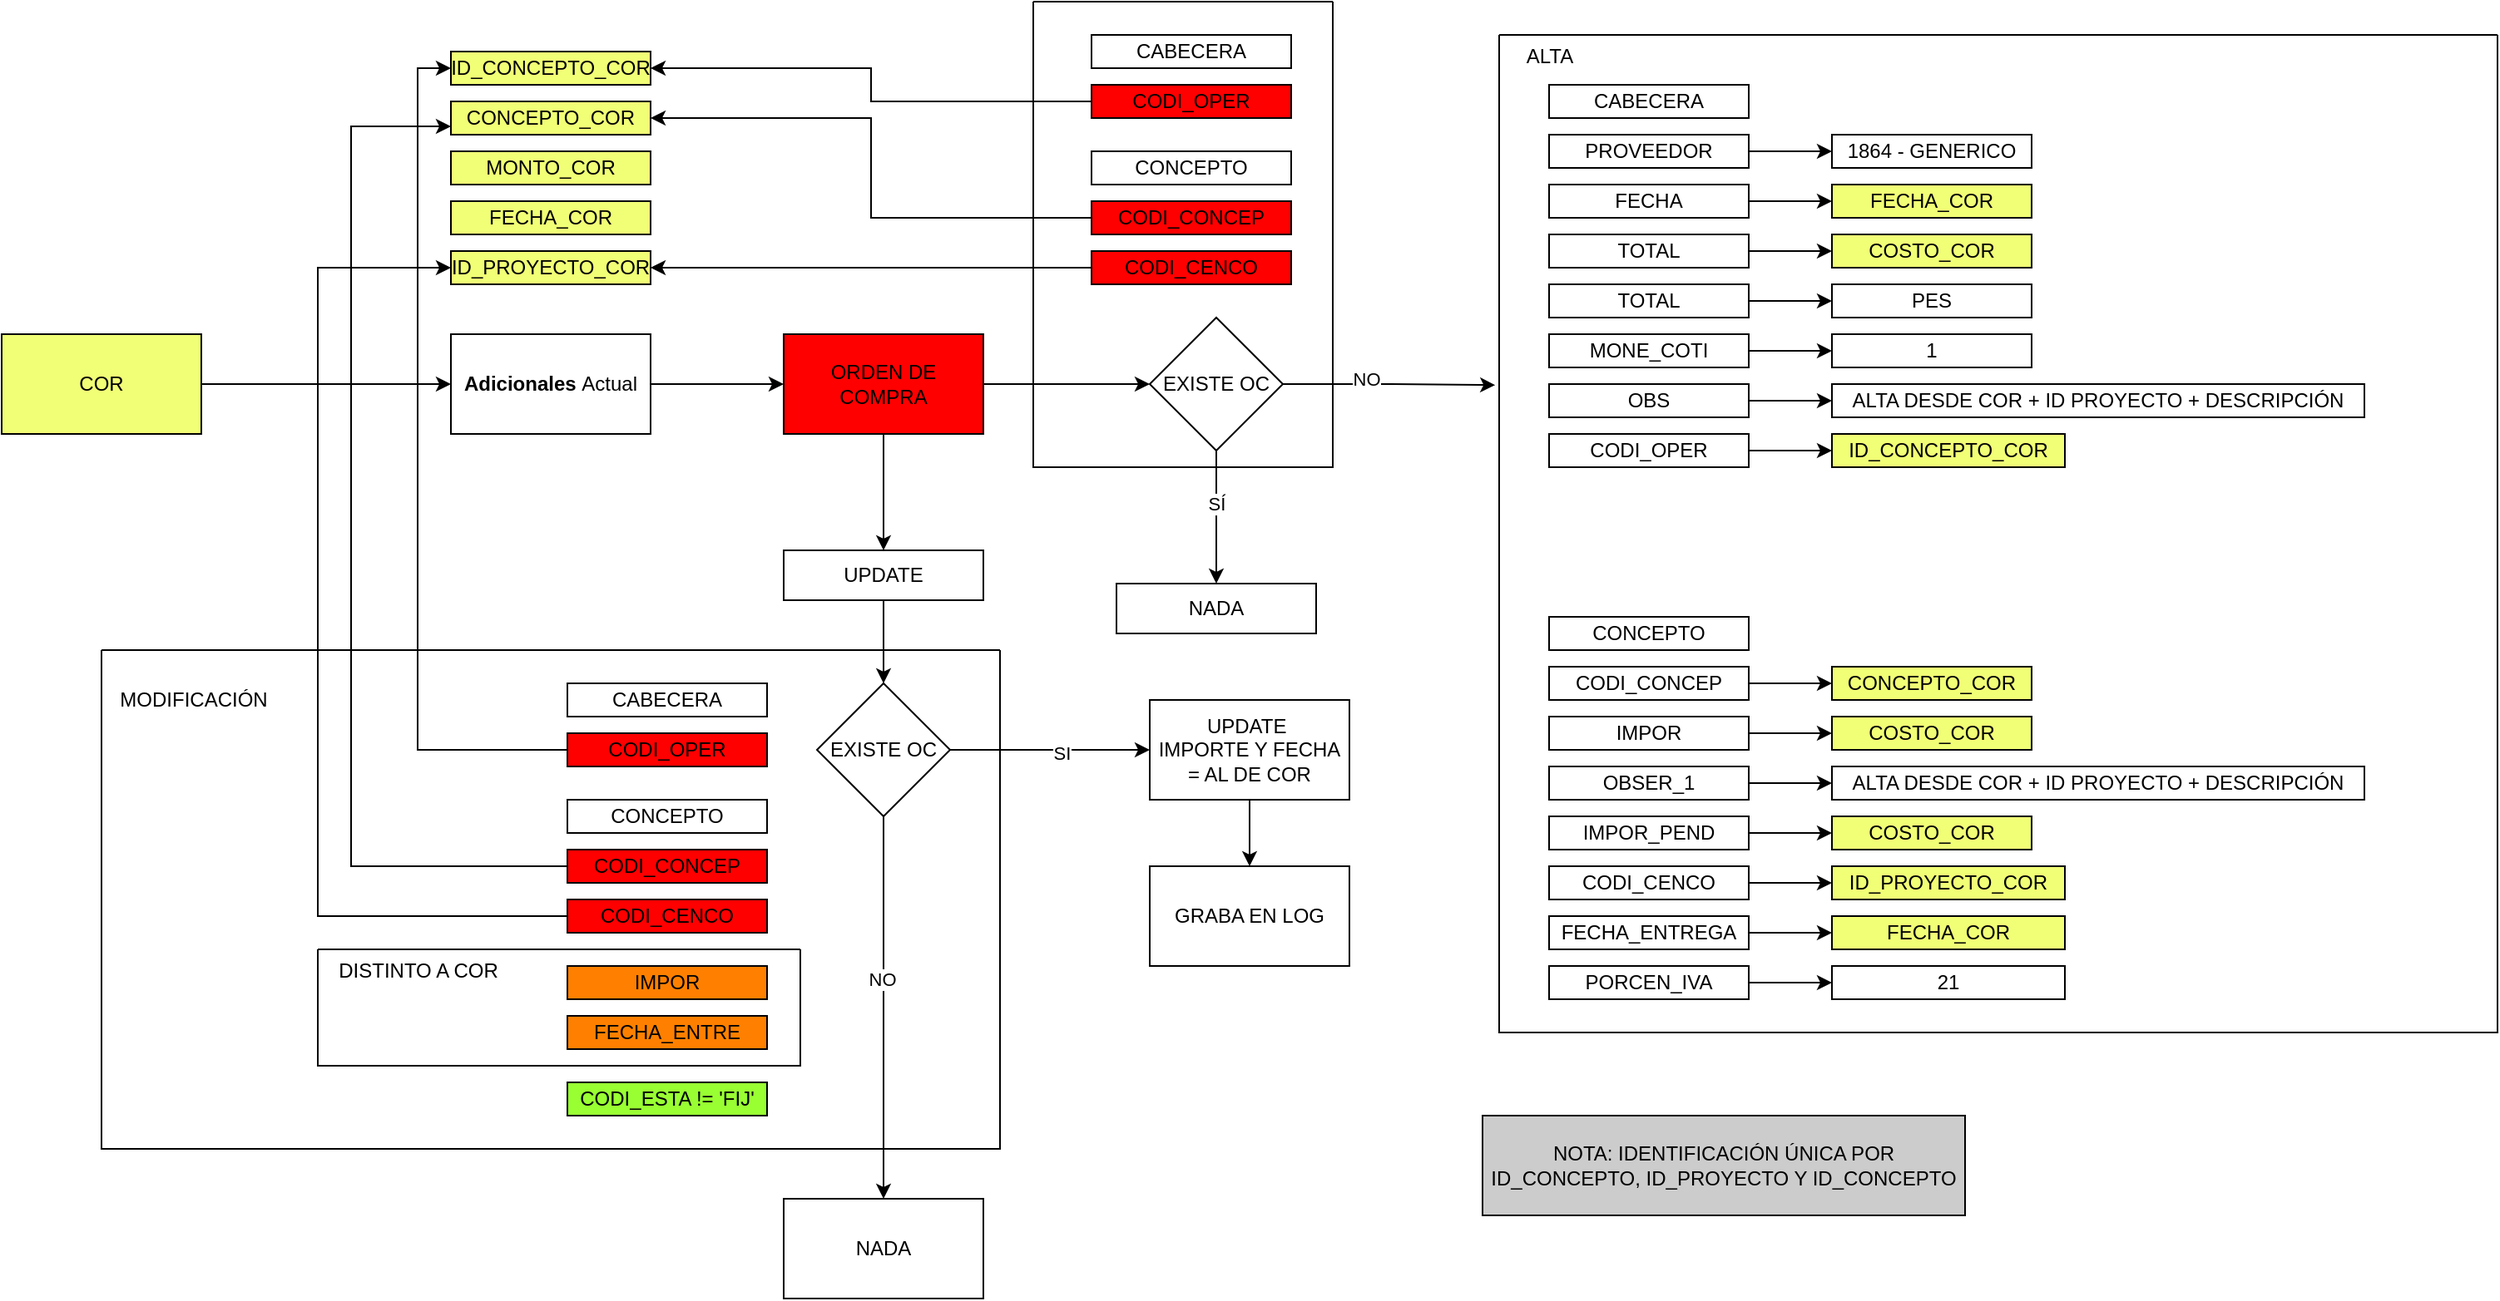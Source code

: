 <mxfile version="28.0.3">
  <diagram name="Página-1" id="r7l1u3RDz2-4YHDlYDC-">
    <mxGraphModel dx="2657" dy="803" grid="1" gridSize="10" guides="1" tooltips="1" connect="1" arrows="1" fold="1" page="1" pageScale="1" pageWidth="827" pageHeight="1169" math="0" shadow="0">
      <root>
        <mxCell id="0" />
        <mxCell id="1" parent="0" />
        <mxCell id="SwZLDfp5_8P3MuFKGHGy-4" style="edgeStyle=orthogonalEdgeStyle;rounded=0;orthogonalLoop=1;jettySize=auto;html=1;entryX=0;entryY=0.5;entryDx=0;entryDy=0;" edge="1" parent="1" source="SwZLDfp5_8P3MuFKGHGy-1" target="SwZLDfp5_8P3MuFKGHGy-3">
          <mxGeometry relative="1" as="geometry" />
        </mxCell>
        <mxCell id="SwZLDfp5_8P3MuFKGHGy-1" value="COR" style="rounded=0;whiteSpace=wrap;html=1;fillColor=#F1FF76;" vertex="1" parent="1">
          <mxGeometry x="-10" y="230" width="120" height="60" as="geometry" />
        </mxCell>
        <mxCell id="SwZLDfp5_8P3MuFKGHGy-7" value="" style="edgeStyle=orthogonalEdgeStyle;rounded=0;orthogonalLoop=1;jettySize=auto;html=1;" edge="1" parent="1" source="SwZLDfp5_8P3MuFKGHGy-3" target="SwZLDfp5_8P3MuFKGHGy-6">
          <mxGeometry relative="1" as="geometry" />
        </mxCell>
        <mxCell id="SwZLDfp5_8P3MuFKGHGy-3" value="&lt;b&gt;Adicionales &lt;/b&gt;Actual" style="rounded=0;whiteSpace=wrap;html=1;" vertex="1" parent="1">
          <mxGeometry x="260" y="230" width="120" height="60" as="geometry" />
        </mxCell>
        <mxCell id="SwZLDfp5_8P3MuFKGHGy-61" style="edgeStyle=orthogonalEdgeStyle;rounded=0;orthogonalLoop=1;jettySize=auto;html=1;entryX=0;entryY=0.5;entryDx=0;entryDy=0;" edge="1" parent="1" source="SwZLDfp5_8P3MuFKGHGy-6" target="SwZLDfp5_8P3MuFKGHGy-59">
          <mxGeometry relative="1" as="geometry" />
        </mxCell>
        <mxCell id="SwZLDfp5_8P3MuFKGHGy-81" style="edgeStyle=orthogonalEdgeStyle;rounded=0;orthogonalLoop=1;jettySize=auto;html=1;entryX=0.5;entryY=0;entryDx=0;entryDy=0;" edge="1" parent="1" source="SwZLDfp5_8P3MuFKGHGy-6" target="SwZLDfp5_8P3MuFKGHGy-80">
          <mxGeometry relative="1" as="geometry" />
        </mxCell>
        <mxCell id="SwZLDfp5_8P3MuFKGHGy-6" value="ORDEN DE COMPRA" style="whiteSpace=wrap;html=1;rounded=0;fillColor=#FF0000;" vertex="1" parent="1">
          <mxGeometry x="460" y="230" width="120" height="60" as="geometry" />
        </mxCell>
        <mxCell id="SwZLDfp5_8P3MuFKGHGy-8" value="CONCEPTO_COR" style="rounded=0;whiteSpace=wrap;html=1;fillColor=#F1FF76;" vertex="1" parent="1">
          <mxGeometry x="260" y="90" width="120" height="20" as="geometry" />
        </mxCell>
        <mxCell id="SwZLDfp5_8P3MuFKGHGy-9" value="ID_CONCEPTO_COR" style="rounded=0;whiteSpace=wrap;html=1;fillColor=#F1FF76;" vertex="1" parent="1">
          <mxGeometry x="260" y="60" width="120" height="20" as="geometry" />
        </mxCell>
        <mxCell id="SwZLDfp5_8P3MuFKGHGy-10" value="MONTO_COR" style="rounded=0;whiteSpace=wrap;html=1;fillColor=#F1FF76;" vertex="1" parent="1">
          <mxGeometry x="260" y="120" width="120" height="20" as="geometry" />
        </mxCell>
        <mxCell id="SwZLDfp5_8P3MuFKGHGy-11" value="FECHA_COR" style="rounded=0;whiteSpace=wrap;html=1;fillColor=#F1FF76;" vertex="1" parent="1">
          <mxGeometry x="260" y="150" width="120" height="20" as="geometry" />
        </mxCell>
        <mxCell id="SwZLDfp5_8P3MuFKGHGy-12" value="CABECERA" style="rounded=0;whiteSpace=wrap;html=1;" vertex="1" parent="1">
          <mxGeometry x="920" y="80" width="120" height="20" as="geometry" />
        </mxCell>
        <mxCell id="SwZLDfp5_8P3MuFKGHGy-14" style="edgeStyle=orthogonalEdgeStyle;rounded=0;orthogonalLoop=1;jettySize=auto;html=1;entryX=0;entryY=0.5;entryDx=0;entryDy=0;" edge="1" parent="1" source="SwZLDfp5_8P3MuFKGHGy-15" target="SwZLDfp5_8P3MuFKGHGy-16">
          <mxGeometry relative="1" as="geometry" />
        </mxCell>
        <mxCell id="SwZLDfp5_8P3MuFKGHGy-15" value="PROVEEDOR" style="rounded=0;whiteSpace=wrap;html=1;" vertex="1" parent="1">
          <mxGeometry x="920" y="110" width="120" height="20" as="geometry" />
        </mxCell>
        <mxCell id="SwZLDfp5_8P3MuFKGHGy-16" value="1864 - GENERICO" style="rounded=0;whiteSpace=wrap;html=1;" vertex="1" parent="1">
          <mxGeometry x="1090" y="110" width="120" height="20" as="geometry" />
        </mxCell>
        <mxCell id="SwZLDfp5_8P3MuFKGHGy-17" style="edgeStyle=orthogonalEdgeStyle;rounded=0;orthogonalLoop=1;jettySize=auto;html=1;entryX=0;entryY=0.5;entryDx=0;entryDy=0;" edge="1" parent="1" source="SwZLDfp5_8P3MuFKGHGy-18" target="SwZLDfp5_8P3MuFKGHGy-19">
          <mxGeometry relative="1" as="geometry" />
        </mxCell>
        <mxCell id="SwZLDfp5_8P3MuFKGHGy-18" value="FECHA" style="rounded=0;whiteSpace=wrap;html=1;" vertex="1" parent="1">
          <mxGeometry x="920" y="140" width="120" height="20" as="geometry" />
        </mxCell>
        <mxCell id="SwZLDfp5_8P3MuFKGHGy-19" value="FECHA_COR" style="rounded=0;whiteSpace=wrap;html=1;fillColor=#F1FF76;" vertex="1" parent="1">
          <mxGeometry x="1090" y="140" width="120" height="20" as="geometry" />
        </mxCell>
        <mxCell id="SwZLDfp5_8P3MuFKGHGy-20" style="edgeStyle=orthogonalEdgeStyle;rounded=0;orthogonalLoop=1;jettySize=auto;html=1;entryX=0;entryY=0.5;entryDx=0;entryDy=0;" edge="1" parent="1" source="SwZLDfp5_8P3MuFKGHGy-21" target="SwZLDfp5_8P3MuFKGHGy-22">
          <mxGeometry relative="1" as="geometry" />
        </mxCell>
        <mxCell id="SwZLDfp5_8P3MuFKGHGy-21" value="TOTAL" style="rounded=0;whiteSpace=wrap;html=1;" vertex="1" parent="1">
          <mxGeometry x="920" y="170" width="120" height="20" as="geometry" />
        </mxCell>
        <mxCell id="SwZLDfp5_8P3MuFKGHGy-22" value="COSTO_COR" style="rounded=0;whiteSpace=wrap;html=1;fillColor=#F1FF76;" vertex="1" parent="1">
          <mxGeometry x="1090" y="170" width="120" height="20" as="geometry" />
        </mxCell>
        <mxCell id="SwZLDfp5_8P3MuFKGHGy-23" style="edgeStyle=orthogonalEdgeStyle;rounded=0;orthogonalLoop=1;jettySize=auto;html=1;entryX=0;entryY=0.5;entryDx=0;entryDy=0;" edge="1" parent="1" source="SwZLDfp5_8P3MuFKGHGy-24" target="SwZLDfp5_8P3MuFKGHGy-25">
          <mxGeometry relative="1" as="geometry" />
        </mxCell>
        <mxCell id="SwZLDfp5_8P3MuFKGHGy-24" value="TOTAL" style="rounded=0;whiteSpace=wrap;html=1;" vertex="1" parent="1">
          <mxGeometry x="920" y="200" width="120" height="20" as="geometry" />
        </mxCell>
        <mxCell id="SwZLDfp5_8P3MuFKGHGy-25" value="PES" style="rounded=0;whiteSpace=wrap;html=1;" vertex="1" parent="1">
          <mxGeometry x="1090" y="200" width="120" height="20" as="geometry" />
        </mxCell>
        <mxCell id="SwZLDfp5_8P3MuFKGHGy-26" style="edgeStyle=orthogonalEdgeStyle;rounded=0;orthogonalLoop=1;jettySize=auto;html=1;entryX=0;entryY=0.5;entryDx=0;entryDy=0;" edge="1" parent="1" source="SwZLDfp5_8P3MuFKGHGy-27" target="SwZLDfp5_8P3MuFKGHGy-28">
          <mxGeometry relative="1" as="geometry" />
        </mxCell>
        <mxCell id="SwZLDfp5_8P3MuFKGHGy-27" value="MONE_COTI" style="rounded=0;whiteSpace=wrap;html=1;" vertex="1" parent="1">
          <mxGeometry x="920" y="230" width="120" height="20" as="geometry" />
        </mxCell>
        <mxCell id="SwZLDfp5_8P3MuFKGHGy-28" value="1" style="rounded=0;whiteSpace=wrap;html=1;" vertex="1" parent="1">
          <mxGeometry x="1090" y="230" width="120" height="20" as="geometry" />
        </mxCell>
        <mxCell id="SwZLDfp5_8P3MuFKGHGy-29" style="edgeStyle=orthogonalEdgeStyle;rounded=0;orthogonalLoop=1;jettySize=auto;html=1;entryX=0;entryY=0.5;entryDx=0;entryDy=0;" edge="1" parent="1" source="SwZLDfp5_8P3MuFKGHGy-30" target="SwZLDfp5_8P3MuFKGHGy-31">
          <mxGeometry relative="1" as="geometry" />
        </mxCell>
        <mxCell id="SwZLDfp5_8P3MuFKGHGy-30" value="OBS" style="rounded=0;whiteSpace=wrap;html=1;" vertex="1" parent="1">
          <mxGeometry x="920" y="260" width="120" height="20" as="geometry" />
        </mxCell>
        <mxCell id="SwZLDfp5_8P3MuFKGHGy-31" value="ALTA DESDE COR + ID PROYECTO + DESCRIPCIÓN" style="rounded=0;whiteSpace=wrap;html=1;" vertex="1" parent="1">
          <mxGeometry x="1090" y="260" width="320" height="20" as="geometry" />
        </mxCell>
        <mxCell id="SwZLDfp5_8P3MuFKGHGy-53" value="" style="swimlane;startSize=0;" vertex="1" parent="1">
          <mxGeometry x="890" y="50" width="600" height="600" as="geometry" />
        </mxCell>
        <mxCell id="SwZLDfp5_8P3MuFKGHGy-13" value="CONCEPTO" style="rounded=0;whiteSpace=wrap;html=1;" vertex="1" parent="SwZLDfp5_8P3MuFKGHGy-53">
          <mxGeometry x="30" y="350" width="120" height="20" as="geometry" />
        </mxCell>
        <mxCell id="SwZLDfp5_8P3MuFKGHGy-32" style="edgeStyle=orthogonalEdgeStyle;rounded=0;orthogonalLoop=1;jettySize=auto;html=1;entryX=0;entryY=0.5;entryDx=0;entryDy=0;" edge="1" parent="SwZLDfp5_8P3MuFKGHGy-53" source="SwZLDfp5_8P3MuFKGHGy-33" target="SwZLDfp5_8P3MuFKGHGy-34">
          <mxGeometry relative="1" as="geometry" />
        </mxCell>
        <mxCell id="SwZLDfp5_8P3MuFKGHGy-33" value="CODI_CONCEP" style="rounded=0;whiteSpace=wrap;html=1;" vertex="1" parent="SwZLDfp5_8P3MuFKGHGy-53">
          <mxGeometry x="30" y="380" width="120" height="20" as="geometry" />
        </mxCell>
        <mxCell id="SwZLDfp5_8P3MuFKGHGy-34" value="CONCEPTO_COR" style="rounded=0;whiteSpace=wrap;html=1;fillColor=#F1FF76;" vertex="1" parent="SwZLDfp5_8P3MuFKGHGy-53">
          <mxGeometry x="200" y="380" width="120" height="20" as="geometry" />
        </mxCell>
        <mxCell id="SwZLDfp5_8P3MuFKGHGy-35" style="edgeStyle=orthogonalEdgeStyle;rounded=0;orthogonalLoop=1;jettySize=auto;html=1;entryX=0;entryY=0.5;entryDx=0;entryDy=0;" edge="1" parent="SwZLDfp5_8P3MuFKGHGy-53" source="SwZLDfp5_8P3MuFKGHGy-36" target="SwZLDfp5_8P3MuFKGHGy-37">
          <mxGeometry relative="1" as="geometry" />
        </mxCell>
        <mxCell id="SwZLDfp5_8P3MuFKGHGy-36" value="IMPOR" style="rounded=0;whiteSpace=wrap;html=1;" vertex="1" parent="SwZLDfp5_8P3MuFKGHGy-53">
          <mxGeometry x="30" y="410" width="120" height="20" as="geometry" />
        </mxCell>
        <mxCell id="SwZLDfp5_8P3MuFKGHGy-37" value="COSTO_COR" style="rounded=0;whiteSpace=wrap;html=1;fillColor=#F1FF76;" vertex="1" parent="SwZLDfp5_8P3MuFKGHGy-53">
          <mxGeometry x="200" y="410" width="120" height="20" as="geometry" />
        </mxCell>
        <mxCell id="SwZLDfp5_8P3MuFKGHGy-38" style="edgeStyle=orthogonalEdgeStyle;rounded=0;orthogonalLoop=1;jettySize=auto;html=1;entryX=0;entryY=0.5;entryDx=0;entryDy=0;" edge="1" parent="SwZLDfp5_8P3MuFKGHGy-53" source="SwZLDfp5_8P3MuFKGHGy-39" target="SwZLDfp5_8P3MuFKGHGy-40">
          <mxGeometry relative="1" as="geometry" />
        </mxCell>
        <mxCell id="SwZLDfp5_8P3MuFKGHGy-39" value="OBSER_1" style="rounded=0;whiteSpace=wrap;html=1;" vertex="1" parent="SwZLDfp5_8P3MuFKGHGy-53">
          <mxGeometry x="30" y="440" width="120" height="20" as="geometry" />
        </mxCell>
        <mxCell id="SwZLDfp5_8P3MuFKGHGy-40" value="ALTA DESDE COR + ID PROYECTO + DESCRIPCIÓN" style="rounded=0;whiteSpace=wrap;html=1;" vertex="1" parent="SwZLDfp5_8P3MuFKGHGy-53">
          <mxGeometry x="200" y="440" width="320" height="20" as="geometry" />
        </mxCell>
        <mxCell id="SwZLDfp5_8P3MuFKGHGy-41" style="edgeStyle=orthogonalEdgeStyle;rounded=0;orthogonalLoop=1;jettySize=auto;html=1;entryX=0;entryY=0.5;entryDx=0;entryDy=0;" edge="1" parent="SwZLDfp5_8P3MuFKGHGy-53" source="SwZLDfp5_8P3MuFKGHGy-42" target="SwZLDfp5_8P3MuFKGHGy-43">
          <mxGeometry relative="1" as="geometry" />
        </mxCell>
        <mxCell id="SwZLDfp5_8P3MuFKGHGy-42" value="IMPOR_PEND" style="rounded=0;whiteSpace=wrap;html=1;" vertex="1" parent="SwZLDfp5_8P3MuFKGHGy-53">
          <mxGeometry x="30" y="470" width="120" height="20" as="geometry" />
        </mxCell>
        <mxCell id="SwZLDfp5_8P3MuFKGHGy-43" value="COSTO_COR" style="rounded=0;whiteSpace=wrap;html=1;fillColor=#F1FF76;" vertex="1" parent="SwZLDfp5_8P3MuFKGHGy-53">
          <mxGeometry x="200" y="470" width="120" height="20" as="geometry" />
        </mxCell>
        <mxCell id="SwZLDfp5_8P3MuFKGHGy-44" style="edgeStyle=orthogonalEdgeStyle;rounded=0;orthogonalLoop=1;jettySize=auto;html=1;entryX=0;entryY=0.5;entryDx=0;entryDy=0;" edge="1" parent="SwZLDfp5_8P3MuFKGHGy-53" source="SwZLDfp5_8P3MuFKGHGy-45" target="SwZLDfp5_8P3MuFKGHGy-46">
          <mxGeometry relative="1" as="geometry" />
        </mxCell>
        <mxCell id="SwZLDfp5_8P3MuFKGHGy-45" value="CODI_CENCO" style="rounded=0;whiteSpace=wrap;html=1;" vertex="1" parent="SwZLDfp5_8P3MuFKGHGy-53">
          <mxGeometry x="30" y="500" width="120" height="20" as="geometry" />
        </mxCell>
        <mxCell id="SwZLDfp5_8P3MuFKGHGy-46" value="ID_PROYECTO_COR" style="rounded=0;whiteSpace=wrap;html=1;fillColor=#F1FF76;" vertex="1" parent="SwZLDfp5_8P3MuFKGHGy-53">
          <mxGeometry x="200" y="500" width="140" height="20" as="geometry" />
        </mxCell>
        <mxCell id="SwZLDfp5_8P3MuFKGHGy-47" style="edgeStyle=orthogonalEdgeStyle;rounded=0;orthogonalLoop=1;jettySize=auto;html=1;" edge="1" parent="SwZLDfp5_8P3MuFKGHGy-53" source="SwZLDfp5_8P3MuFKGHGy-48" target="SwZLDfp5_8P3MuFKGHGy-49">
          <mxGeometry relative="1" as="geometry" />
        </mxCell>
        <mxCell id="SwZLDfp5_8P3MuFKGHGy-48" value="FECHA_ENTREGA" style="rounded=0;whiteSpace=wrap;html=1;" vertex="1" parent="SwZLDfp5_8P3MuFKGHGy-53">
          <mxGeometry x="30" y="530" width="120" height="20" as="geometry" />
        </mxCell>
        <mxCell id="SwZLDfp5_8P3MuFKGHGy-49" value="FECHA_COR" style="rounded=0;whiteSpace=wrap;html=1;fillColor=#F1FF76;" vertex="1" parent="SwZLDfp5_8P3MuFKGHGy-53">
          <mxGeometry x="200" y="530" width="140" height="20" as="geometry" />
        </mxCell>
        <mxCell id="SwZLDfp5_8P3MuFKGHGy-50" style="edgeStyle=orthogonalEdgeStyle;rounded=0;orthogonalLoop=1;jettySize=auto;html=1;entryX=0;entryY=0.5;entryDx=0;entryDy=0;" edge="1" parent="SwZLDfp5_8P3MuFKGHGy-53" source="SwZLDfp5_8P3MuFKGHGy-51" target="SwZLDfp5_8P3MuFKGHGy-52">
          <mxGeometry relative="1" as="geometry" />
        </mxCell>
        <mxCell id="SwZLDfp5_8P3MuFKGHGy-51" value="PORCEN_IVA" style="rounded=0;whiteSpace=wrap;html=1;" vertex="1" parent="SwZLDfp5_8P3MuFKGHGy-53">
          <mxGeometry x="30" y="560" width="120" height="20" as="geometry" />
        </mxCell>
        <mxCell id="SwZLDfp5_8P3MuFKGHGy-52" value="21" style="rounded=0;whiteSpace=wrap;html=1;" vertex="1" parent="SwZLDfp5_8P3MuFKGHGy-53">
          <mxGeometry x="200" y="560" width="140" height="20" as="geometry" />
        </mxCell>
        <mxCell id="SwZLDfp5_8P3MuFKGHGy-56" style="edgeStyle=orthogonalEdgeStyle;rounded=0;orthogonalLoop=1;jettySize=auto;html=1;entryX=0;entryY=0.5;entryDx=0;entryDy=0;" edge="1" parent="SwZLDfp5_8P3MuFKGHGy-53" source="SwZLDfp5_8P3MuFKGHGy-54" target="SwZLDfp5_8P3MuFKGHGy-55">
          <mxGeometry relative="1" as="geometry" />
        </mxCell>
        <mxCell id="SwZLDfp5_8P3MuFKGHGy-54" value="CODI_OPER" style="rounded=0;whiteSpace=wrap;html=1;" vertex="1" parent="SwZLDfp5_8P3MuFKGHGy-53">
          <mxGeometry x="30" y="240" width="120" height="20" as="geometry" />
        </mxCell>
        <mxCell id="SwZLDfp5_8P3MuFKGHGy-55" value="ID_CONCEPTO_COR" style="rounded=0;whiteSpace=wrap;html=1;fillColor=#F1FF76;" vertex="1" parent="SwZLDfp5_8P3MuFKGHGy-53">
          <mxGeometry x="200" y="240" width="140" height="20" as="geometry" />
        </mxCell>
        <mxCell id="SwZLDfp5_8P3MuFKGHGy-74" style="edgeStyle=orthogonalEdgeStyle;rounded=0;orthogonalLoop=1;jettySize=auto;html=1;" edge="1" parent="1" source="SwZLDfp5_8P3MuFKGHGy-59">
          <mxGeometry relative="1" as="geometry">
            <mxPoint x="720" y="380" as="targetPoint" />
          </mxGeometry>
        </mxCell>
        <mxCell id="SwZLDfp5_8P3MuFKGHGy-75" value="SÍ" style="edgeLabel;html=1;align=center;verticalAlign=middle;resizable=0;points=[];" vertex="1" connectable="0" parent="SwZLDfp5_8P3MuFKGHGy-74">
          <mxGeometry x="-0.216" relative="1" as="geometry">
            <mxPoint as="offset" />
          </mxGeometry>
        </mxCell>
        <mxCell id="SwZLDfp5_8P3MuFKGHGy-59" value="EXISTE OC" style="rhombus;whiteSpace=wrap;html=1;" vertex="1" parent="1">
          <mxGeometry x="680" y="220" width="80" height="80" as="geometry" />
        </mxCell>
        <mxCell id="SwZLDfp5_8P3MuFKGHGy-62" value="CABECERA" style="rounded=0;whiteSpace=wrap;html=1;" vertex="1" parent="1">
          <mxGeometry x="645" y="50" width="120" height="20" as="geometry" />
        </mxCell>
        <mxCell id="SwZLDfp5_8P3MuFKGHGy-63" value="CONCEPTO" style="rounded=0;whiteSpace=wrap;html=1;" vertex="1" parent="1">
          <mxGeometry x="645" y="120" width="120" height="20" as="geometry" />
        </mxCell>
        <mxCell id="SwZLDfp5_8P3MuFKGHGy-65" style="edgeStyle=orthogonalEdgeStyle;rounded=0;orthogonalLoop=1;jettySize=auto;html=1;entryX=1;entryY=0.5;entryDx=0;entryDy=0;" edge="1" parent="1" source="SwZLDfp5_8P3MuFKGHGy-64" target="SwZLDfp5_8P3MuFKGHGy-9">
          <mxGeometry relative="1" as="geometry" />
        </mxCell>
        <mxCell id="SwZLDfp5_8P3MuFKGHGy-64" value="CODI_OPER" style="rounded=0;whiteSpace=wrap;html=1;fillColor=#FF0000;" vertex="1" parent="1">
          <mxGeometry x="645" y="80" width="120" height="20" as="geometry" />
        </mxCell>
        <mxCell id="SwZLDfp5_8P3MuFKGHGy-67" style="edgeStyle=orthogonalEdgeStyle;rounded=0;orthogonalLoop=1;jettySize=auto;html=1;entryX=1;entryY=0.5;entryDx=0;entryDy=0;" edge="1" parent="1" source="SwZLDfp5_8P3MuFKGHGy-66" target="SwZLDfp5_8P3MuFKGHGy-8">
          <mxGeometry relative="1" as="geometry" />
        </mxCell>
        <mxCell id="SwZLDfp5_8P3MuFKGHGy-66" value="CODI_CONCEP" style="rounded=0;whiteSpace=wrap;html=1;fillColor=#FF0000;" vertex="1" parent="1">
          <mxGeometry x="645" y="150" width="120" height="20" as="geometry" />
        </mxCell>
        <mxCell id="SwZLDfp5_8P3MuFKGHGy-70" style="edgeStyle=orthogonalEdgeStyle;rounded=0;orthogonalLoop=1;jettySize=auto;html=1;entryX=1;entryY=0.5;entryDx=0;entryDy=0;" edge="1" parent="1" source="SwZLDfp5_8P3MuFKGHGy-68" target="SwZLDfp5_8P3MuFKGHGy-69">
          <mxGeometry relative="1" as="geometry" />
        </mxCell>
        <mxCell id="SwZLDfp5_8P3MuFKGHGy-68" value="CODI_CENCO" style="rounded=0;whiteSpace=wrap;html=1;fillColor=#FF0000;" vertex="1" parent="1">
          <mxGeometry x="645" y="180" width="120" height="20" as="geometry" />
        </mxCell>
        <mxCell id="SwZLDfp5_8P3MuFKGHGy-69" value="ID_PROYECTO_COR" style="rounded=0;whiteSpace=wrap;html=1;fillColor=#F1FF76;" vertex="1" parent="1">
          <mxGeometry x="260" y="180" width="120" height="20" as="geometry" />
        </mxCell>
        <mxCell id="SwZLDfp5_8P3MuFKGHGy-72" style="edgeStyle=orthogonalEdgeStyle;rounded=0;orthogonalLoop=1;jettySize=auto;html=1;entryX=-0.004;entryY=0.351;entryDx=0;entryDy=0;entryPerimeter=0;" edge="1" parent="1" source="SwZLDfp5_8P3MuFKGHGy-59" target="SwZLDfp5_8P3MuFKGHGy-53">
          <mxGeometry relative="1" as="geometry" />
        </mxCell>
        <mxCell id="SwZLDfp5_8P3MuFKGHGy-73" value="NO" style="edgeLabel;html=1;align=center;verticalAlign=middle;resizable=0;points=[];" vertex="1" connectable="0" parent="SwZLDfp5_8P3MuFKGHGy-72">
          <mxGeometry x="-0.238" y="3" relative="1" as="geometry">
            <mxPoint x="1" as="offset" />
          </mxGeometry>
        </mxCell>
        <mxCell id="SwZLDfp5_8P3MuFKGHGy-109" style="edgeStyle=orthogonalEdgeStyle;rounded=0;orthogonalLoop=1;jettySize=auto;html=1;entryX=0;entryY=0.5;entryDx=0;entryDy=0;" edge="1" parent="1" source="SwZLDfp5_8P3MuFKGHGy-77" target="SwZLDfp5_8P3MuFKGHGy-108">
          <mxGeometry relative="1" as="geometry" />
        </mxCell>
        <mxCell id="SwZLDfp5_8P3MuFKGHGy-110" value="SI" style="edgeLabel;html=1;align=center;verticalAlign=middle;resizable=0;points=[];" vertex="1" connectable="0" parent="SwZLDfp5_8P3MuFKGHGy-109">
          <mxGeometry x="0.131" y="-2" relative="1" as="geometry">
            <mxPoint x="-1" as="offset" />
          </mxGeometry>
        </mxCell>
        <mxCell id="SwZLDfp5_8P3MuFKGHGy-116" value="" style="edgeStyle=orthogonalEdgeStyle;rounded=0;orthogonalLoop=1;jettySize=auto;html=1;" edge="1" parent="1" source="SwZLDfp5_8P3MuFKGHGy-77" target="SwZLDfp5_8P3MuFKGHGy-115">
          <mxGeometry relative="1" as="geometry" />
        </mxCell>
        <mxCell id="SwZLDfp5_8P3MuFKGHGy-117" value="NO" style="edgeLabel;html=1;align=center;verticalAlign=middle;resizable=0;points=[];" vertex="1" connectable="0" parent="SwZLDfp5_8P3MuFKGHGy-116">
          <mxGeometry x="-0.147" y="-1" relative="1" as="geometry">
            <mxPoint as="offset" />
          </mxGeometry>
        </mxCell>
        <mxCell id="SwZLDfp5_8P3MuFKGHGy-77" value="EXISTE OC" style="rhombus;whiteSpace=wrap;html=1;" vertex="1" parent="1">
          <mxGeometry x="480" y="440" width="80" height="80" as="geometry" />
        </mxCell>
        <mxCell id="SwZLDfp5_8P3MuFKGHGy-82" style="edgeStyle=orthogonalEdgeStyle;rounded=0;orthogonalLoop=1;jettySize=auto;html=1;entryX=0.5;entryY=0;entryDx=0;entryDy=0;" edge="1" parent="1" source="SwZLDfp5_8P3MuFKGHGy-80" target="SwZLDfp5_8P3MuFKGHGy-77">
          <mxGeometry relative="1" as="geometry" />
        </mxCell>
        <mxCell id="SwZLDfp5_8P3MuFKGHGy-80" value="UPDATE" style="rounded=0;whiteSpace=wrap;html=1;" vertex="1" parent="1">
          <mxGeometry x="460" y="360" width="120" height="30" as="geometry" />
        </mxCell>
        <mxCell id="SwZLDfp5_8P3MuFKGHGy-83" value="CABECERA" style="rounded=0;whiteSpace=wrap;html=1;" vertex="1" parent="1">
          <mxGeometry x="330" y="440" width="120" height="20" as="geometry" />
        </mxCell>
        <mxCell id="SwZLDfp5_8P3MuFKGHGy-84" value="CONCEPTO" style="rounded=0;whiteSpace=wrap;html=1;" vertex="1" parent="1">
          <mxGeometry x="330" y="510" width="120" height="20" as="geometry" />
        </mxCell>
        <mxCell id="SwZLDfp5_8P3MuFKGHGy-89" style="edgeStyle=orthogonalEdgeStyle;rounded=0;orthogonalLoop=1;jettySize=auto;html=1;entryX=0;entryY=0.5;entryDx=0;entryDy=0;" edge="1" parent="1" source="SwZLDfp5_8P3MuFKGHGy-85" target="SwZLDfp5_8P3MuFKGHGy-9">
          <mxGeometry relative="1" as="geometry">
            <Array as="points">
              <mxPoint x="240" y="480" />
              <mxPoint x="240" y="70" />
            </Array>
          </mxGeometry>
        </mxCell>
        <mxCell id="SwZLDfp5_8P3MuFKGHGy-85" value="CODI_OPER" style="rounded=0;whiteSpace=wrap;html=1;fillColor=#FF0000;" vertex="1" parent="1">
          <mxGeometry x="330" y="470" width="120" height="20" as="geometry" />
        </mxCell>
        <mxCell id="SwZLDfp5_8P3MuFKGHGy-90" style="edgeStyle=orthogonalEdgeStyle;rounded=0;orthogonalLoop=1;jettySize=auto;html=1;entryX=0;entryY=0.75;entryDx=0;entryDy=0;" edge="1" parent="1" source="SwZLDfp5_8P3MuFKGHGy-86" target="SwZLDfp5_8P3MuFKGHGy-8">
          <mxGeometry relative="1" as="geometry">
            <Array as="points">
              <mxPoint x="200" y="550" />
              <mxPoint x="200" y="105" />
            </Array>
          </mxGeometry>
        </mxCell>
        <mxCell id="SwZLDfp5_8P3MuFKGHGy-86" value="CODI_CONCEP" style="rounded=0;whiteSpace=wrap;html=1;fillColor=#FF0000;" vertex="1" parent="1">
          <mxGeometry x="330" y="540" width="120" height="20" as="geometry" />
        </mxCell>
        <mxCell id="SwZLDfp5_8P3MuFKGHGy-91" style="edgeStyle=orthogonalEdgeStyle;rounded=0;orthogonalLoop=1;jettySize=auto;html=1;entryX=0;entryY=0.5;entryDx=0;entryDy=0;" edge="1" parent="1" source="SwZLDfp5_8P3MuFKGHGy-87" target="SwZLDfp5_8P3MuFKGHGy-69">
          <mxGeometry relative="1" as="geometry">
            <Array as="points">
              <mxPoint x="180" y="580" />
              <mxPoint x="180" y="190" />
            </Array>
          </mxGeometry>
        </mxCell>
        <mxCell id="SwZLDfp5_8P3MuFKGHGy-87" value="CODI_CENCO" style="rounded=0;whiteSpace=wrap;html=1;fillColor=#FF0000;" vertex="1" parent="1">
          <mxGeometry x="330" y="570" width="120" height="20" as="geometry" />
        </mxCell>
        <mxCell id="SwZLDfp5_8P3MuFKGHGy-92" value="IMPOR" style="rounded=0;whiteSpace=wrap;html=1;fillColor=#FF8000;" vertex="1" parent="1">
          <mxGeometry x="330" y="610" width="120" height="20" as="geometry" />
        </mxCell>
        <mxCell id="SwZLDfp5_8P3MuFKGHGy-93" value="FECHA_ENTRE" style="rounded=0;whiteSpace=wrap;html=1;fillColor=#FF8000;" vertex="1" parent="1">
          <mxGeometry x="330" y="640" width="120" height="20" as="geometry" />
        </mxCell>
        <mxCell id="SwZLDfp5_8P3MuFKGHGy-94" value="CODI_ESTA != &#39;FIJ&#39;" style="rounded=0;whiteSpace=wrap;html=1;fillColor=#99FF33;" vertex="1" parent="1">
          <mxGeometry x="330" y="680" width="120" height="20" as="geometry" />
        </mxCell>
        <mxCell id="SwZLDfp5_8P3MuFKGHGy-99" value="" style="swimlane;startSize=0;" vertex="1" parent="1">
          <mxGeometry x="180" y="600" width="290" height="70" as="geometry" />
        </mxCell>
        <mxCell id="SwZLDfp5_8P3MuFKGHGy-100" value="DISTINTO A COR" style="text;html=1;align=center;verticalAlign=middle;resizable=0;points=[];autosize=1;strokeColor=none;fillColor=none;" vertex="1" parent="1">
          <mxGeometry x="180" y="598" width="120" height="30" as="geometry" />
        </mxCell>
        <mxCell id="SwZLDfp5_8P3MuFKGHGy-101" value="" style="swimlane;startSize=0;" vertex="1" parent="1">
          <mxGeometry x="610" y="30" width="180" height="280" as="geometry" />
        </mxCell>
        <mxCell id="SwZLDfp5_8P3MuFKGHGy-102" value="ALTA" style="text;html=1;align=center;verticalAlign=middle;resizable=0;points=[];autosize=1;strokeColor=none;fillColor=none;" vertex="1" parent="1">
          <mxGeometry x="895" y="48" width="50" height="30" as="geometry" />
        </mxCell>
        <mxCell id="SwZLDfp5_8P3MuFKGHGy-103" value="NADA" style="rounded=0;whiteSpace=wrap;html=1;" vertex="1" parent="1">
          <mxGeometry x="660" y="380" width="120" height="30" as="geometry" />
        </mxCell>
        <mxCell id="SwZLDfp5_8P3MuFKGHGy-104" value="" style="swimlane;startSize=0;" vertex="1" parent="1">
          <mxGeometry x="50" y="420" width="540" height="300" as="geometry" />
        </mxCell>
        <mxCell id="SwZLDfp5_8P3MuFKGHGy-118" value="MODIFICACIÓN" style="text;html=1;align=center;verticalAlign=middle;resizable=0;points=[];autosize=1;strokeColor=none;fillColor=none;" vertex="1" parent="SwZLDfp5_8P3MuFKGHGy-104">
          <mxGeometry y="15" width="110" height="30" as="geometry" />
        </mxCell>
        <mxCell id="SwZLDfp5_8P3MuFKGHGy-114" value="" style="edgeStyle=orthogonalEdgeStyle;rounded=0;orthogonalLoop=1;jettySize=auto;html=1;" edge="1" parent="1" source="SwZLDfp5_8P3MuFKGHGy-108" target="SwZLDfp5_8P3MuFKGHGy-113">
          <mxGeometry relative="1" as="geometry" />
        </mxCell>
        <mxCell id="SwZLDfp5_8P3MuFKGHGy-108" value="UPDATE&amp;nbsp;&lt;div&gt;IMPORTE Y FECHA = AL DE COR&lt;/div&gt;" style="rounded=0;whiteSpace=wrap;html=1;" vertex="1" parent="1">
          <mxGeometry x="680" y="450" width="120" height="60" as="geometry" />
        </mxCell>
        <mxCell id="SwZLDfp5_8P3MuFKGHGy-113" value="GRABA EN LOG" style="whiteSpace=wrap;html=1;rounded=0;" vertex="1" parent="1">
          <mxGeometry x="680" y="550" width="120" height="60" as="geometry" />
        </mxCell>
        <mxCell id="SwZLDfp5_8P3MuFKGHGy-115" value="NADA" style="whiteSpace=wrap;html=1;" vertex="1" parent="1">
          <mxGeometry x="460" y="750" width="120" height="60" as="geometry" />
        </mxCell>
        <mxCell id="SwZLDfp5_8P3MuFKGHGy-119" value="NOTA: IDENTIFICACIÓN ÚNICA POR ID_CONCEPTO, ID_PROYECTO Y ID_CONCEPTO" style="rounded=0;whiteSpace=wrap;html=1;fillColor=#CCCCCC;" vertex="1" parent="1">
          <mxGeometry x="880" y="700" width="290" height="60" as="geometry" />
        </mxCell>
      </root>
    </mxGraphModel>
  </diagram>
</mxfile>
